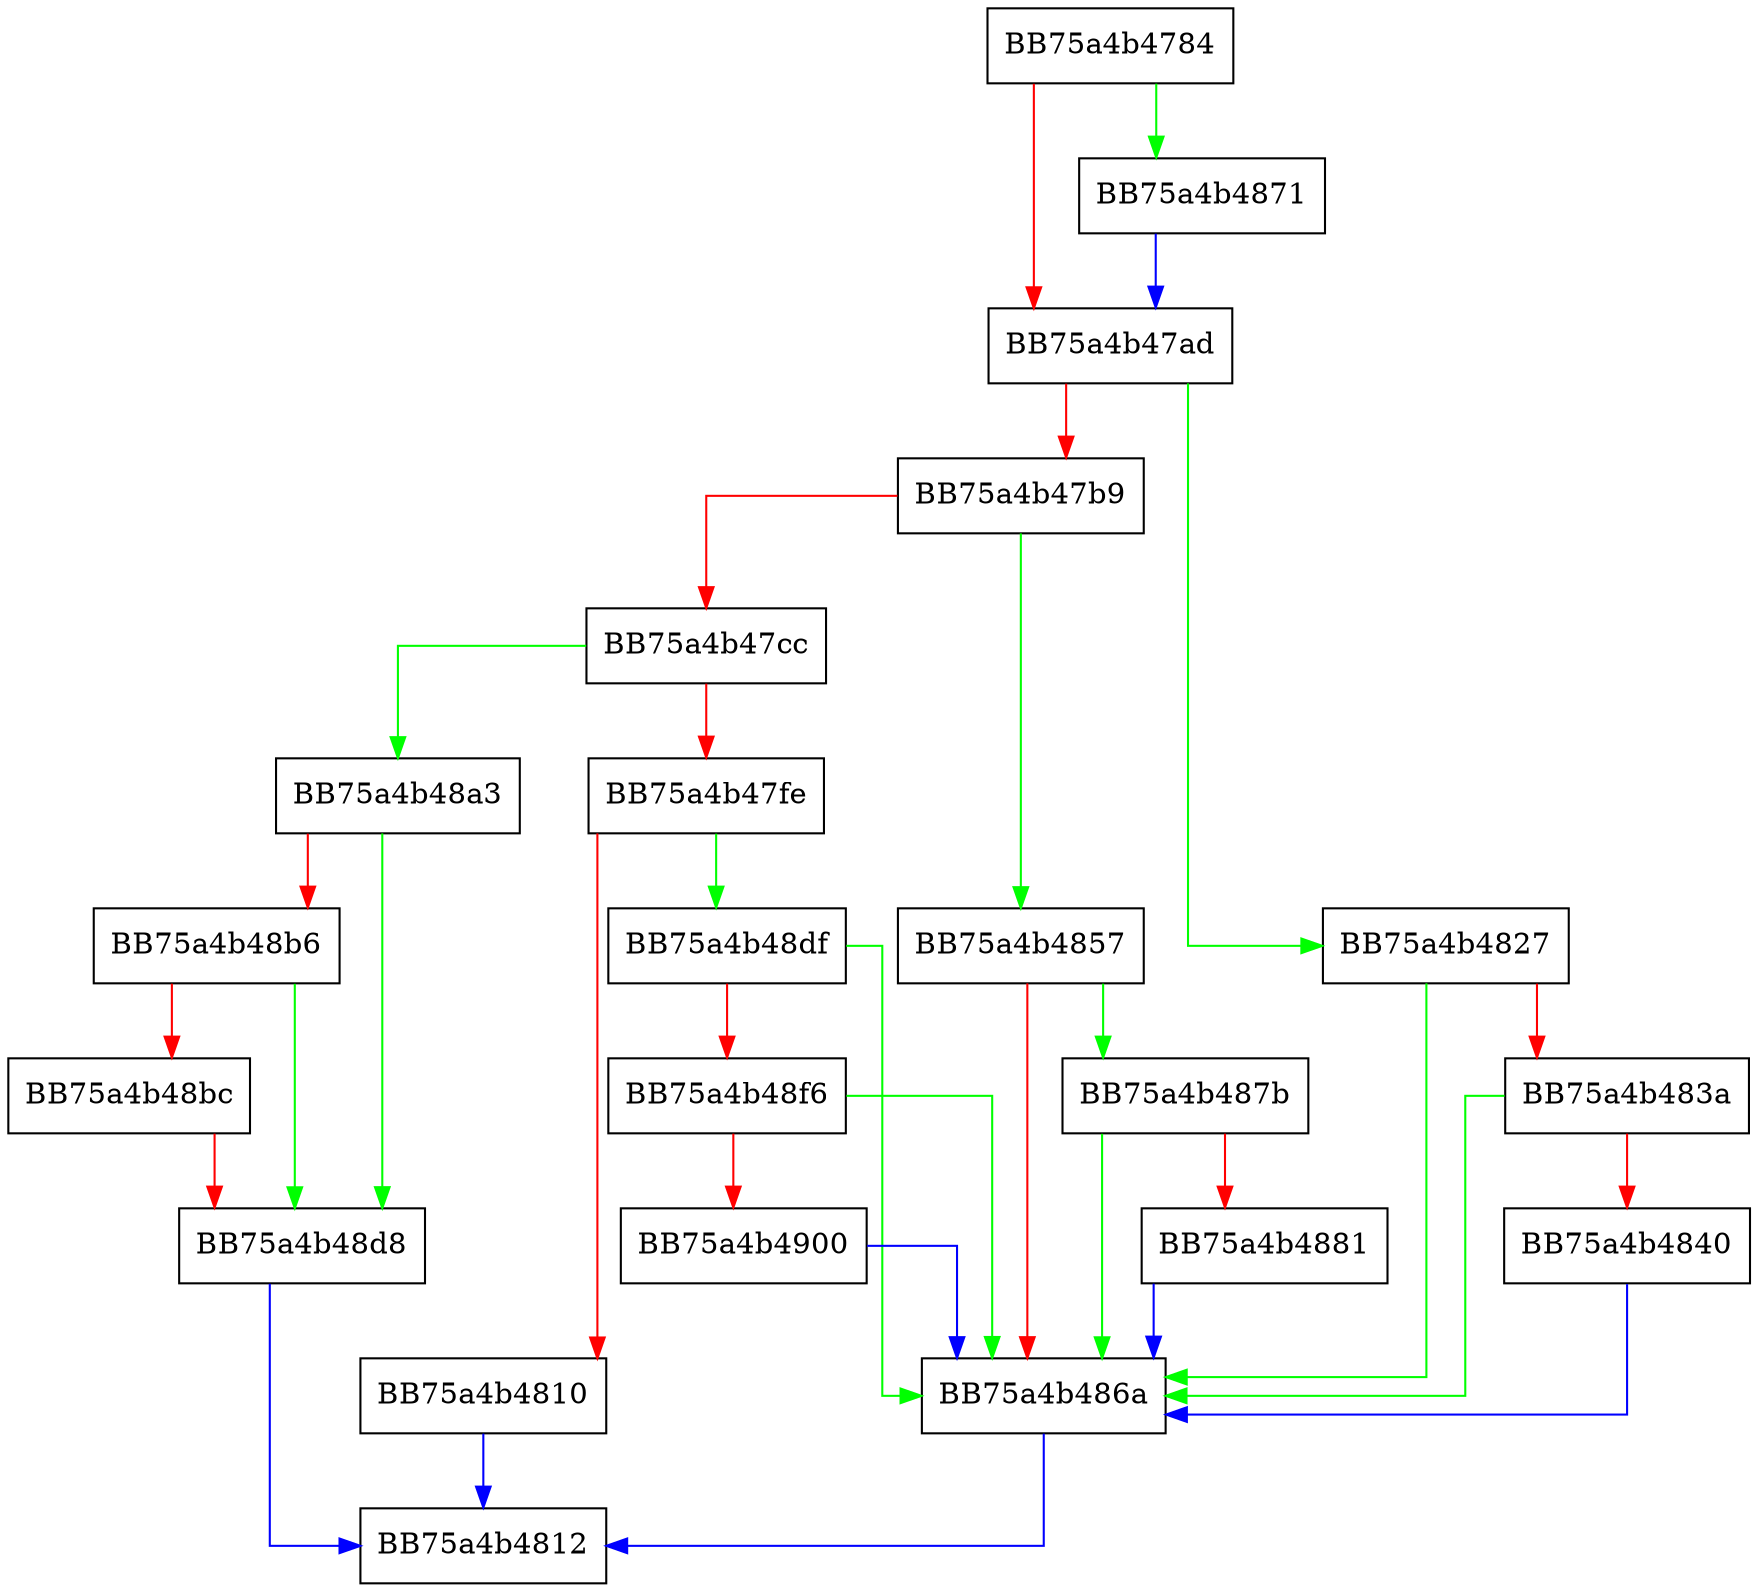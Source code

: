 digraph ReadFileRecordFromMftToBuffer {
  node [shape="box"];
  graph [splines=ortho];
  BB75a4b4784 -> BB75a4b4871 [color="green"];
  BB75a4b4784 -> BB75a4b47ad [color="red"];
  BB75a4b47ad -> BB75a4b4827 [color="green"];
  BB75a4b47ad -> BB75a4b47b9 [color="red"];
  BB75a4b47b9 -> BB75a4b4857 [color="green"];
  BB75a4b47b9 -> BB75a4b47cc [color="red"];
  BB75a4b47cc -> BB75a4b48a3 [color="green"];
  BB75a4b47cc -> BB75a4b47fe [color="red"];
  BB75a4b47fe -> BB75a4b48df [color="green"];
  BB75a4b47fe -> BB75a4b4810 [color="red"];
  BB75a4b4810 -> BB75a4b4812 [color="blue"];
  BB75a4b4827 -> BB75a4b486a [color="green"];
  BB75a4b4827 -> BB75a4b483a [color="red"];
  BB75a4b483a -> BB75a4b486a [color="green"];
  BB75a4b483a -> BB75a4b4840 [color="red"];
  BB75a4b4840 -> BB75a4b486a [color="blue"];
  BB75a4b4857 -> BB75a4b487b [color="green"];
  BB75a4b4857 -> BB75a4b486a [color="red"];
  BB75a4b486a -> BB75a4b4812 [color="blue"];
  BB75a4b4871 -> BB75a4b47ad [color="blue"];
  BB75a4b487b -> BB75a4b486a [color="green"];
  BB75a4b487b -> BB75a4b4881 [color="red"];
  BB75a4b4881 -> BB75a4b486a [color="blue"];
  BB75a4b48a3 -> BB75a4b48d8 [color="green"];
  BB75a4b48a3 -> BB75a4b48b6 [color="red"];
  BB75a4b48b6 -> BB75a4b48d8 [color="green"];
  BB75a4b48b6 -> BB75a4b48bc [color="red"];
  BB75a4b48bc -> BB75a4b48d8 [color="red"];
  BB75a4b48d8 -> BB75a4b4812 [color="blue"];
  BB75a4b48df -> BB75a4b486a [color="green"];
  BB75a4b48df -> BB75a4b48f6 [color="red"];
  BB75a4b48f6 -> BB75a4b486a [color="green"];
  BB75a4b48f6 -> BB75a4b4900 [color="red"];
  BB75a4b4900 -> BB75a4b486a [color="blue"];
}